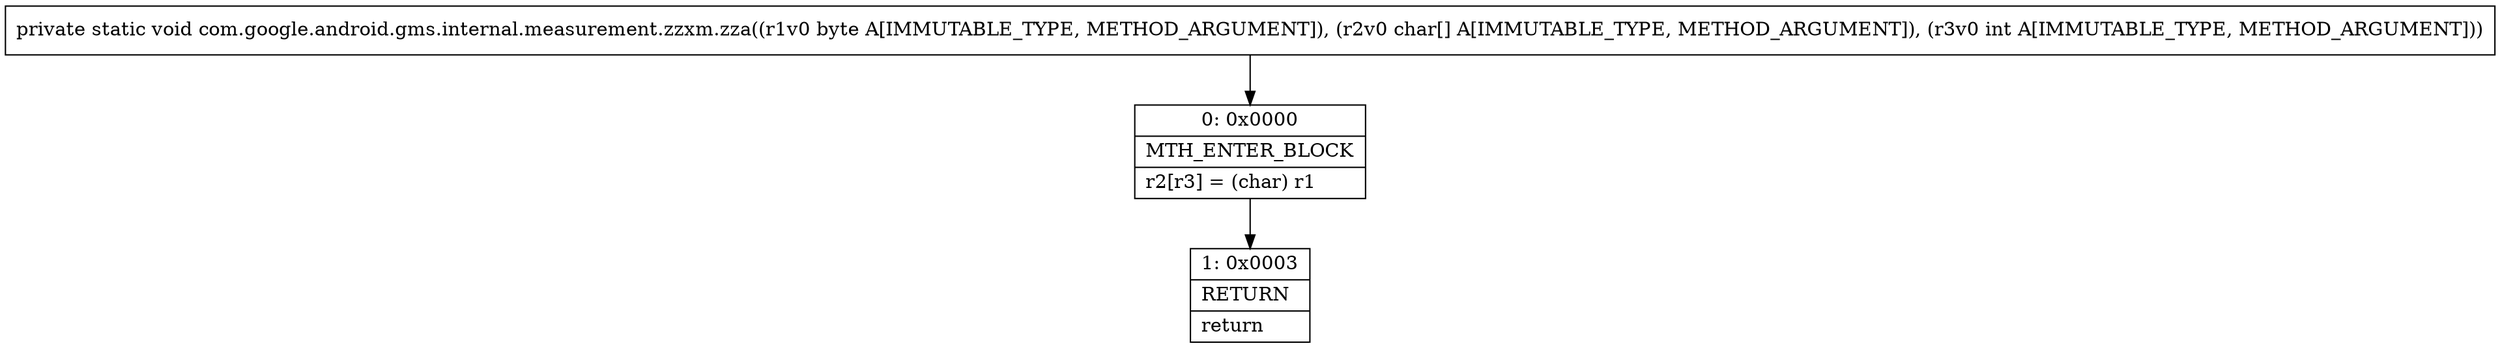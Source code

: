 digraph "CFG forcom.google.android.gms.internal.measurement.zzxm.zza(B[CI)V" {
Node_0 [shape=record,label="{0\:\ 0x0000|MTH_ENTER_BLOCK\l|r2[r3] = (char) r1\l}"];
Node_1 [shape=record,label="{1\:\ 0x0003|RETURN\l|return\l}"];
MethodNode[shape=record,label="{private static void com.google.android.gms.internal.measurement.zzxm.zza((r1v0 byte A[IMMUTABLE_TYPE, METHOD_ARGUMENT]), (r2v0 char[] A[IMMUTABLE_TYPE, METHOD_ARGUMENT]), (r3v0 int A[IMMUTABLE_TYPE, METHOD_ARGUMENT])) }"];
MethodNode -> Node_0;
Node_0 -> Node_1;
}

